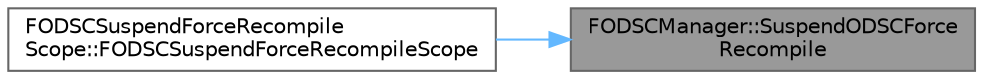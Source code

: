 digraph "FODSCManager::SuspendODSCForceRecompile"
{
 // INTERACTIVE_SVG=YES
 // LATEX_PDF_SIZE
  bgcolor="transparent";
  edge [fontname=Helvetica,fontsize=10,labelfontname=Helvetica,labelfontsize=10];
  node [fontname=Helvetica,fontsize=10,shape=box,height=0.2,width=0.4];
  rankdir="RL";
  Node1 [id="Node000001",label="FODSCManager::SuspendODSCForce\lRecompile",height=0.2,width=0.4,color="gray40", fillcolor="grey60", style="filled", fontcolor="black",tooltip=" "];
  Node1 -> Node2 [id="edge1_Node000001_Node000002",dir="back",color="steelblue1",style="solid",tooltip=" "];
  Node2 [id="Node000002",label="FODSCSuspendForceRecompile\lScope::FODSCSuspendForceRecompileScope",height=0.2,width=0.4,color="grey40", fillcolor="white", style="filled",URL="$dd/ddf/structFODSCSuspendForceRecompileScope.html#a220f4b21710701c8e3bf8ed557ba2f38",tooltip=" "];
}
